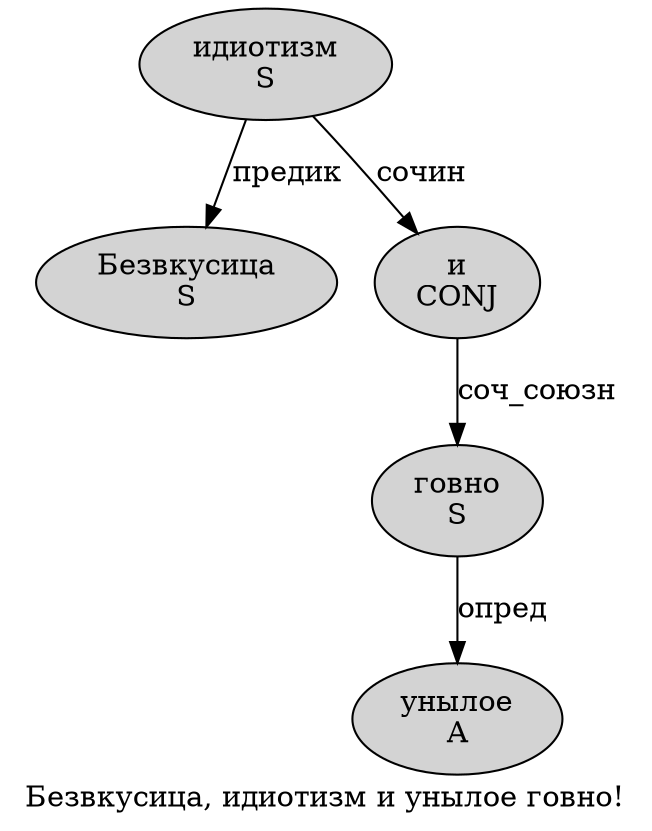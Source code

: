 digraph SENTENCE_2551 {
	graph [label="Безвкусица, идиотизм и унылое говно!"]
	node [style=filled]
		0 [label="Безвкусица
S" color="" fillcolor=lightgray penwidth=1 shape=ellipse]
		2 [label="идиотизм
S" color="" fillcolor=lightgray penwidth=1 shape=ellipse]
		3 [label="и
CONJ" color="" fillcolor=lightgray penwidth=1 shape=ellipse]
		4 [label="унылое
A" color="" fillcolor=lightgray penwidth=1 shape=ellipse]
		5 [label="говно
S" color="" fillcolor=lightgray penwidth=1 shape=ellipse]
			2 -> 0 [label="предик"]
			2 -> 3 [label="сочин"]
			5 -> 4 [label="опред"]
			3 -> 5 [label="соч_союзн"]
}